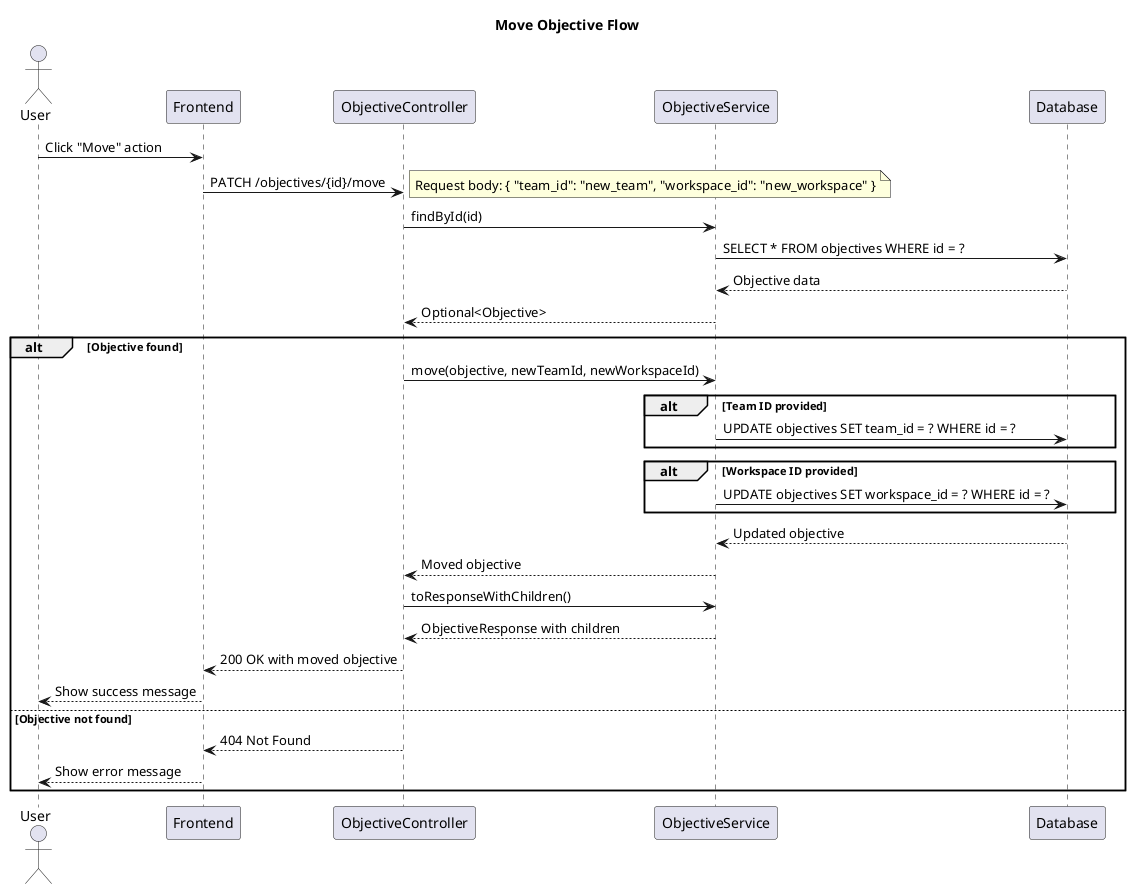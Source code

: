 @startuml
title Move Objective Flow

actor User
participant "Frontend" as FE
participant "ObjectiveController" as OC
participant "ObjectiveService" as OS
participant "Database" as DB

User -> FE: Click "Move" action
FE -> OC: PATCH /objectives/{id}/move
note right: Request body: { "team_id": "new_team", "workspace_id": "new_workspace" }

OC -> OS: findById(id)
OS -> DB: SELECT * FROM objectives WHERE id = ?
DB --> OS: Objective data
OS --> OC: Optional<Objective>

alt Objective found
    OC -> OS: move(objective, newTeamId, newWorkspaceId)
    
    alt Team ID provided
        OS -> DB: UPDATE objectives SET team_id = ? WHERE id = ?
    end
    
    alt Workspace ID provided
        OS -> DB: UPDATE objectives SET workspace_id = ? WHERE id = ?
    end
    
    DB --> OS: Updated objective
    OS --> OC: Moved objective
    OC -> OS: toResponseWithChildren()
    OS --> OC: ObjectiveResponse with children
    OC --> FE: 200 OK with moved objective
    FE --> User: Show success message
else Objective not found
    OC --> FE: 404 Not Found
    FE --> User: Show error message
end

@enduml
